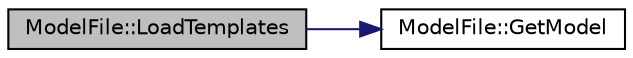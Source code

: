 digraph "ModelFile::LoadTemplates"
{
  edge [fontname="Helvetica",fontsize="10",labelfontname="Helvetica",labelfontsize="10"];
  node [fontname="Helvetica",fontsize="10",shape=record];
  rankdir="LR";
  Node34 [label="ModelFile::LoadTemplates",height=0.2,width=0.4,color="black", fillcolor="grey75", style="filled", fontcolor="black"];
  Node34 -> Node35 [color="midnightblue",fontsize="10",style="solid",fontname="Helvetica"];
  Node35 [label="ModelFile::GetModel",height=0.2,width=0.4,color="black", fillcolor="white", style="filled",URL="$class_model_file.html#a84d4c4a428c0bb95ae7a857bd343c551",tooltip="Returns pointer to requested model, or zero if not found. "];
}
